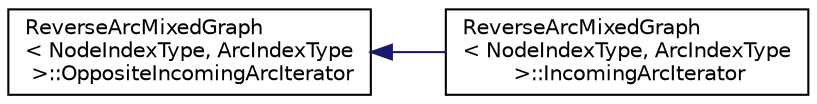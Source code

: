 digraph "Graphical Class Hierarchy"
{
 // LATEX_PDF_SIZE
  edge [fontname="Helvetica",fontsize="10",labelfontname="Helvetica",labelfontsize="10"];
  node [fontname="Helvetica",fontsize="10",shape=record];
  rankdir="LR";
  Node0 [label="ReverseArcMixedGraph\l\< NodeIndexType, ArcIndexType\l \>::OppositeIncomingArcIterator",height=0.2,width=0.4,color="black", fillcolor="white", style="filled",URL="$classutil_1_1_reverse_arc_mixed_graph_1_1_opposite_incoming_arc_iterator.html",tooltip=" "];
  Node0 -> Node1 [dir="back",color="midnightblue",fontsize="10",style="solid",fontname="Helvetica"];
  Node1 [label="ReverseArcMixedGraph\l\< NodeIndexType, ArcIndexType\l \>::IncomingArcIterator",height=0.2,width=0.4,color="black", fillcolor="white", style="filled",URL="$classutil_1_1_reverse_arc_mixed_graph_1_1_incoming_arc_iterator.html",tooltip=" "];
}

